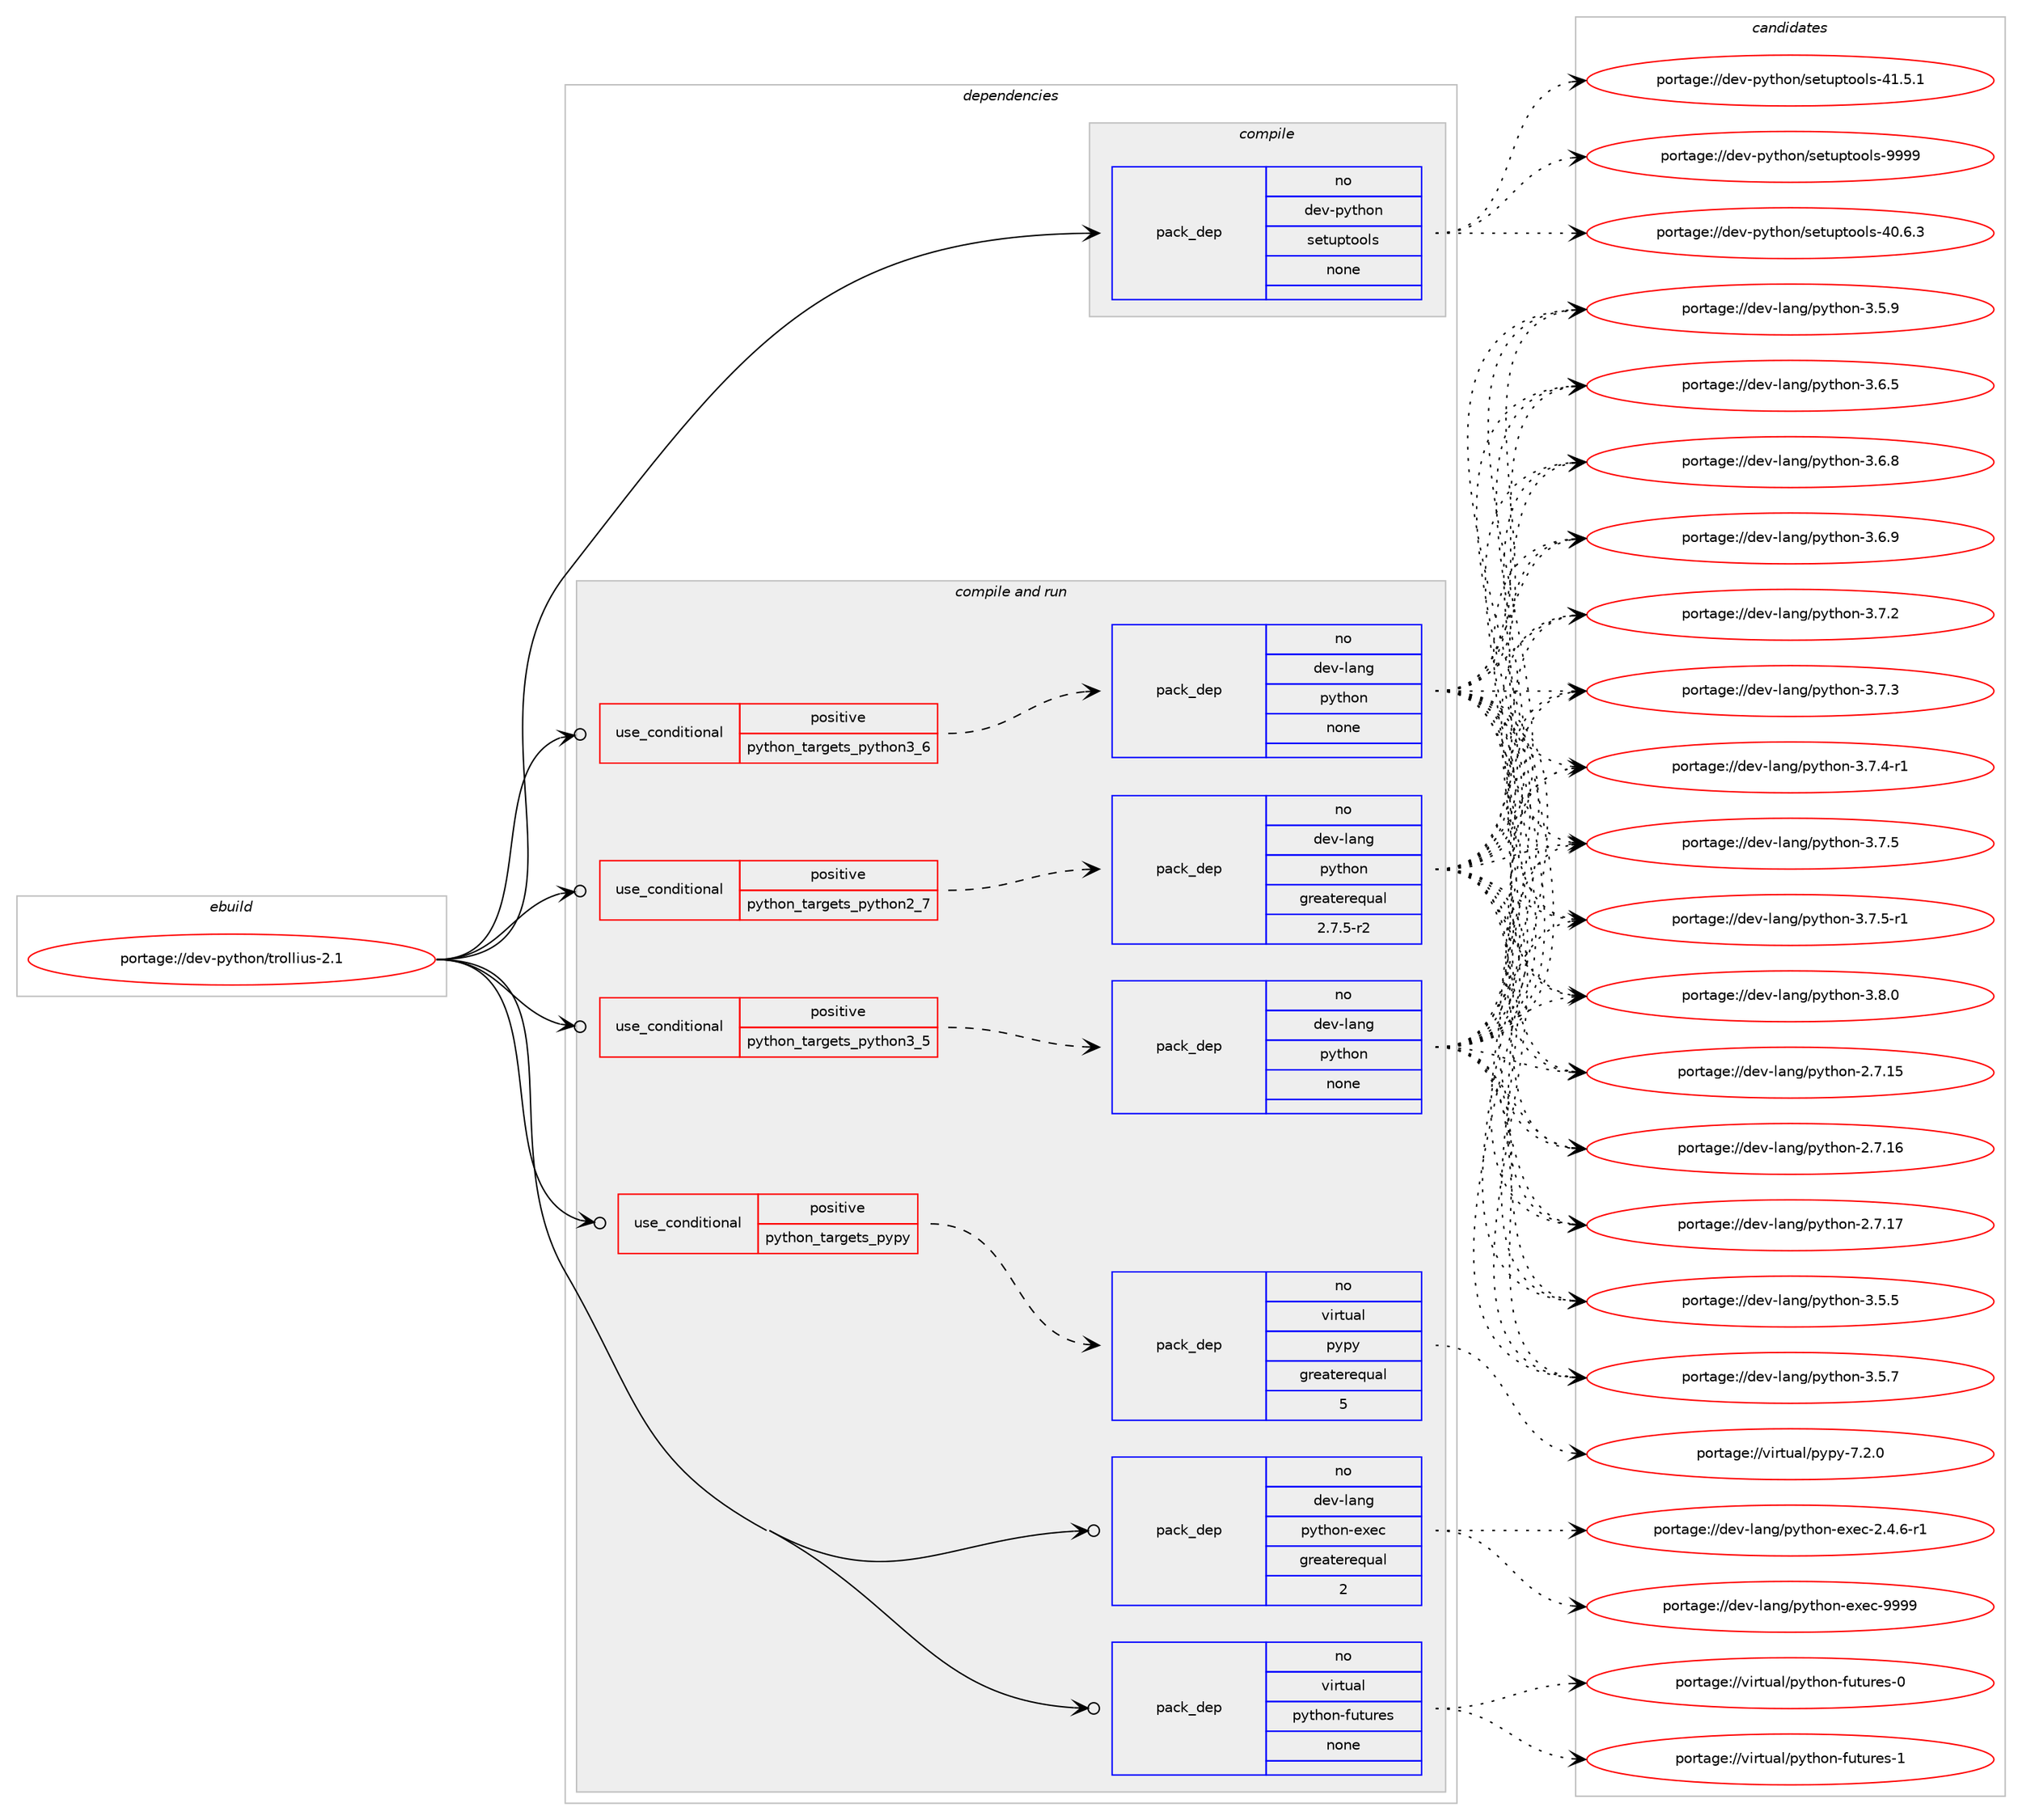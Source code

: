 digraph prolog {

# *************
# Graph options
# *************

newrank=true;
concentrate=true;
compound=true;
graph [rankdir=LR,fontname=Helvetica,fontsize=10,ranksep=1.5];#, ranksep=2.5, nodesep=0.2];
edge  [arrowhead=vee];
node  [fontname=Helvetica,fontsize=10];

# **********
# The ebuild
# **********

subgraph cluster_leftcol {
color=gray;
rank=same;
label=<<i>ebuild</i>>;
id [label="portage://dev-python/trollius-2.1", color=red, width=4, href="../dev-python/trollius-2.1.svg"];
}

# ****************
# The dependencies
# ****************

subgraph cluster_midcol {
color=gray;
label=<<i>dependencies</i>>;
subgraph cluster_compile {
fillcolor="#eeeeee";
style=filled;
label=<<i>compile</i>>;
subgraph pack133013 {
dependency176390 [label=<<TABLE BORDER="0" CELLBORDER="1" CELLSPACING="0" CELLPADDING="4" WIDTH="220"><TR><TD ROWSPAN="6" CELLPADDING="30">pack_dep</TD></TR><TR><TD WIDTH="110">no</TD></TR><TR><TD>dev-python</TD></TR><TR><TD>setuptools</TD></TR><TR><TD>none</TD></TR><TR><TD></TD></TR></TABLE>>, shape=none, color=blue];
}
id:e -> dependency176390:w [weight=20,style="solid",arrowhead="vee"];
}
subgraph cluster_compileandrun {
fillcolor="#eeeeee";
style=filled;
label=<<i>compile and run</i>>;
subgraph cond39973 {
dependency176391 [label=<<TABLE BORDER="0" CELLBORDER="1" CELLSPACING="0" CELLPADDING="4"><TR><TD ROWSPAN="3" CELLPADDING="10">use_conditional</TD></TR><TR><TD>positive</TD></TR><TR><TD>python_targets_pypy</TD></TR></TABLE>>, shape=none, color=red];
subgraph pack133014 {
dependency176392 [label=<<TABLE BORDER="0" CELLBORDER="1" CELLSPACING="0" CELLPADDING="4" WIDTH="220"><TR><TD ROWSPAN="6" CELLPADDING="30">pack_dep</TD></TR><TR><TD WIDTH="110">no</TD></TR><TR><TD>virtual</TD></TR><TR><TD>pypy</TD></TR><TR><TD>greaterequal</TD></TR><TR><TD>5</TD></TR></TABLE>>, shape=none, color=blue];
}
dependency176391:e -> dependency176392:w [weight=20,style="dashed",arrowhead="vee"];
}
id:e -> dependency176391:w [weight=20,style="solid",arrowhead="odotvee"];
subgraph cond39974 {
dependency176393 [label=<<TABLE BORDER="0" CELLBORDER="1" CELLSPACING="0" CELLPADDING="4"><TR><TD ROWSPAN="3" CELLPADDING="10">use_conditional</TD></TR><TR><TD>positive</TD></TR><TR><TD>python_targets_python2_7</TD></TR></TABLE>>, shape=none, color=red];
subgraph pack133015 {
dependency176394 [label=<<TABLE BORDER="0" CELLBORDER="1" CELLSPACING="0" CELLPADDING="4" WIDTH="220"><TR><TD ROWSPAN="6" CELLPADDING="30">pack_dep</TD></TR><TR><TD WIDTH="110">no</TD></TR><TR><TD>dev-lang</TD></TR><TR><TD>python</TD></TR><TR><TD>greaterequal</TD></TR><TR><TD>2.7.5-r2</TD></TR></TABLE>>, shape=none, color=blue];
}
dependency176393:e -> dependency176394:w [weight=20,style="dashed",arrowhead="vee"];
}
id:e -> dependency176393:w [weight=20,style="solid",arrowhead="odotvee"];
subgraph cond39975 {
dependency176395 [label=<<TABLE BORDER="0" CELLBORDER="1" CELLSPACING="0" CELLPADDING="4"><TR><TD ROWSPAN="3" CELLPADDING="10">use_conditional</TD></TR><TR><TD>positive</TD></TR><TR><TD>python_targets_python3_5</TD></TR></TABLE>>, shape=none, color=red];
subgraph pack133016 {
dependency176396 [label=<<TABLE BORDER="0" CELLBORDER="1" CELLSPACING="0" CELLPADDING="4" WIDTH="220"><TR><TD ROWSPAN="6" CELLPADDING="30">pack_dep</TD></TR><TR><TD WIDTH="110">no</TD></TR><TR><TD>dev-lang</TD></TR><TR><TD>python</TD></TR><TR><TD>none</TD></TR><TR><TD></TD></TR></TABLE>>, shape=none, color=blue];
}
dependency176395:e -> dependency176396:w [weight=20,style="dashed",arrowhead="vee"];
}
id:e -> dependency176395:w [weight=20,style="solid",arrowhead="odotvee"];
subgraph cond39976 {
dependency176397 [label=<<TABLE BORDER="0" CELLBORDER="1" CELLSPACING="0" CELLPADDING="4"><TR><TD ROWSPAN="3" CELLPADDING="10">use_conditional</TD></TR><TR><TD>positive</TD></TR><TR><TD>python_targets_python3_6</TD></TR></TABLE>>, shape=none, color=red];
subgraph pack133017 {
dependency176398 [label=<<TABLE BORDER="0" CELLBORDER="1" CELLSPACING="0" CELLPADDING="4" WIDTH="220"><TR><TD ROWSPAN="6" CELLPADDING="30">pack_dep</TD></TR><TR><TD WIDTH="110">no</TD></TR><TR><TD>dev-lang</TD></TR><TR><TD>python</TD></TR><TR><TD>none</TD></TR><TR><TD></TD></TR></TABLE>>, shape=none, color=blue];
}
dependency176397:e -> dependency176398:w [weight=20,style="dashed",arrowhead="vee"];
}
id:e -> dependency176397:w [weight=20,style="solid",arrowhead="odotvee"];
subgraph pack133018 {
dependency176399 [label=<<TABLE BORDER="0" CELLBORDER="1" CELLSPACING="0" CELLPADDING="4" WIDTH="220"><TR><TD ROWSPAN="6" CELLPADDING="30">pack_dep</TD></TR><TR><TD WIDTH="110">no</TD></TR><TR><TD>dev-lang</TD></TR><TR><TD>python-exec</TD></TR><TR><TD>greaterequal</TD></TR><TR><TD>2</TD></TR></TABLE>>, shape=none, color=blue];
}
id:e -> dependency176399:w [weight=20,style="solid",arrowhead="odotvee"];
subgraph pack133019 {
dependency176400 [label=<<TABLE BORDER="0" CELLBORDER="1" CELLSPACING="0" CELLPADDING="4" WIDTH="220"><TR><TD ROWSPAN="6" CELLPADDING="30">pack_dep</TD></TR><TR><TD WIDTH="110">no</TD></TR><TR><TD>virtual</TD></TR><TR><TD>python-futures</TD></TR><TR><TD>none</TD></TR><TR><TD></TD></TR></TABLE>>, shape=none, color=blue];
}
id:e -> dependency176400:w [weight=20,style="solid",arrowhead="odotvee"];
}
subgraph cluster_run {
fillcolor="#eeeeee";
style=filled;
label=<<i>run</i>>;
}
}

# **************
# The candidates
# **************

subgraph cluster_choices {
rank=same;
color=gray;
label=<<i>candidates</i>>;

subgraph choice133013 {
color=black;
nodesep=1;
choiceportage100101118451121211161041111104711510111611711211611111110811545524846544651 [label="portage://dev-python/setuptools-40.6.3", color=red, width=4,href="../dev-python/setuptools-40.6.3.svg"];
choiceportage100101118451121211161041111104711510111611711211611111110811545524946534649 [label="portage://dev-python/setuptools-41.5.1", color=red, width=4,href="../dev-python/setuptools-41.5.1.svg"];
choiceportage10010111845112121116104111110471151011161171121161111111081154557575757 [label="portage://dev-python/setuptools-9999", color=red, width=4,href="../dev-python/setuptools-9999.svg"];
dependency176390:e -> choiceportage100101118451121211161041111104711510111611711211611111110811545524846544651:w [style=dotted,weight="100"];
dependency176390:e -> choiceportage100101118451121211161041111104711510111611711211611111110811545524946534649:w [style=dotted,weight="100"];
dependency176390:e -> choiceportage10010111845112121116104111110471151011161171121161111111081154557575757:w [style=dotted,weight="100"];
}
subgraph choice133014 {
color=black;
nodesep=1;
choiceportage1181051141161179710847112121112121455546504648 [label="portage://virtual/pypy-7.2.0", color=red, width=4,href="../virtual/pypy-7.2.0.svg"];
dependency176392:e -> choiceportage1181051141161179710847112121112121455546504648:w [style=dotted,weight="100"];
}
subgraph choice133015 {
color=black;
nodesep=1;
choiceportage10010111845108971101034711212111610411111045504655464953 [label="portage://dev-lang/python-2.7.15", color=red, width=4,href="../dev-lang/python-2.7.15.svg"];
choiceportage10010111845108971101034711212111610411111045504655464954 [label="portage://dev-lang/python-2.7.16", color=red, width=4,href="../dev-lang/python-2.7.16.svg"];
choiceportage10010111845108971101034711212111610411111045504655464955 [label="portage://dev-lang/python-2.7.17", color=red, width=4,href="../dev-lang/python-2.7.17.svg"];
choiceportage100101118451089711010347112121116104111110455146534653 [label="portage://dev-lang/python-3.5.5", color=red, width=4,href="../dev-lang/python-3.5.5.svg"];
choiceportage100101118451089711010347112121116104111110455146534655 [label="portage://dev-lang/python-3.5.7", color=red, width=4,href="../dev-lang/python-3.5.7.svg"];
choiceportage100101118451089711010347112121116104111110455146534657 [label="portage://dev-lang/python-3.5.9", color=red, width=4,href="../dev-lang/python-3.5.9.svg"];
choiceportage100101118451089711010347112121116104111110455146544653 [label="portage://dev-lang/python-3.6.5", color=red, width=4,href="../dev-lang/python-3.6.5.svg"];
choiceportage100101118451089711010347112121116104111110455146544656 [label="portage://dev-lang/python-3.6.8", color=red, width=4,href="../dev-lang/python-3.6.8.svg"];
choiceportage100101118451089711010347112121116104111110455146544657 [label="portage://dev-lang/python-3.6.9", color=red, width=4,href="../dev-lang/python-3.6.9.svg"];
choiceportage100101118451089711010347112121116104111110455146554650 [label="portage://dev-lang/python-3.7.2", color=red, width=4,href="../dev-lang/python-3.7.2.svg"];
choiceportage100101118451089711010347112121116104111110455146554651 [label="portage://dev-lang/python-3.7.3", color=red, width=4,href="../dev-lang/python-3.7.3.svg"];
choiceportage1001011184510897110103471121211161041111104551465546524511449 [label="portage://dev-lang/python-3.7.4-r1", color=red, width=4,href="../dev-lang/python-3.7.4-r1.svg"];
choiceportage100101118451089711010347112121116104111110455146554653 [label="portage://dev-lang/python-3.7.5", color=red, width=4,href="../dev-lang/python-3.7.5.svg"];
choiceportage1001011184510897110103471121211161041111104551465546534511449 [label="portage://dev-lang/python-3.7.5-r1", color=red, width=4,href="../dev-lang/python-3.7.5-r1.svg"];
choiceportage100101118451089711010347112121116104111110455146564648 [label="portage://dev-lang/python-3.8.0", color=red, width=4,href="../dev-lang/python-3.8.0.svg"];
dependency176394:e -> choiceportage10010111845108971101034711212111610411111045504655464953:w [style=dotted,weight="100"];
dependency176394:e -> choiceportage10010111845108971101034711212111610411111045504655464954:w [style=dotted,weight="100"];
dependency176394:e -> choiceportage10010111845108971101034711212111610411111045504655464955:w [style=dotted,weight="100"];
dependency176394:e -> choiceportage100101118451089711010347112121116104111110455146534653:w [style=dotted,weight="100"];
dependency176394:e -> choiceportage100101118451089711010347112121116104111110455146534655:w [style=dotted,weight="100"];
dependency176394:e -> choiceportage100101118451089711010347112121116104111110455146534657:w [style=dotted,weight="100"];
dependency176394:e -> choiceportage100101118451089711010347112121116104111110455146544653:w [style=dotted,weight="100"];
dependency176394:e -> choiceportage100101118451089711010347112121116104111110455146544656:w [style=dotted,weight="100"];
dependency176394:e -> choiceportage100101118451089711010347112121116104111110455146544657:w [style=dotted,weight="100"];
dependency176394:e -> choiceportage100101118451089711010347112121116104111110455146554650:w [style=dotted,weight="100"];
dependency176394:e -> choiceportage100101118451089711010347112121116104111110455146554651:w [style=dotted,weight="100"];
dependency176394:e -> choiceportage1001011184510897110103471121211161041111104551465546524511449:w [style=dotted,weight="100"];
dependency176394:e -> choiceportage100101118451089711010347112121116104111110455146554653:w [style=dotted,weight="100"];
dependency176394:e -> choiceportage1001011184510897110103471121211161041111104551465546534511449:w [style=dotted,weight="100"];
dependency176394:e -> choiceportage100101118451089711010347112121116104111110455146564648:w [style=dotted,weight="100"];
}
subgraph choice133016 {
color=black;
nodesep=1;
choiceportage10010111845108971101034711212111610411111045504655464953 [label="portage://dev-lang/python-2.7.15", color=red, width=4,href="../dev-lang/python-2.7.15.svg"];
choiceportage10010111845108971101034711212111610411111045504655464954 [label="portage://dev-lang/python-2.7.16", color=red, width=4,href="../dev-lang/python-2.7.16.svg"];
choiceportage10010111845108971101034711212111610411111045504655464955 [label="portage://dev-lang/python-2.7.17", color=red, width=4,href="../dev-lang/python-2.7.17.svg"];
choiceportage100101118451089711010347112121116104111110455146534653 [label="portage://dev-lang/python-3.5.5", color=red, width=4,href="../dev-lang/python-3.5.5.svg"];
choiceportage100101118451089711010347112121116104111110455146534655 [label="portage://dev-lang/python-3.5.7", color=red, width=4,href="../dev-lang/python-3.5.7.svg"];
choiceportage100101118451089711010347112121116104111110455146534657 [label="portage://dev-lang/python-3.5.9", color=red, width=4,href="../dev-lang/python-3.5.9.svg"];
choiceportage100101118451089711010347112121116104111110455146544653 [label="portage://dev-lang/python-3.6.5", color=red, width=4,href="../dev-lang/python-3.6.5.svg"];
choiceportage100101118451089711010347112121116104111110455146544656 [label="portage://dev-lang/python-3.6.8", color=red, width=4,href="../dev-lang/python-3.6.8.svg"];
choiceportage100101118451089711010347112121116104111110455146544657 [label="portage://dev-lang/python-3.6.9", color=red, width=4,href="../dev-lang/python-3.6.9.svg"];
choiceportage100101118451089711010347112121116104111110455146554650 [label="portage://dev-lang/python-3.7.2", color=red, width=4,href="../dev-lang/python-3.7.2.svg"];
choiceportage100101118451089711010347112121116104111110455146554651 [label="portage://dev-lang/python-3.7.3", color=red, width=4,href="../dev-lang/python-3.7.3.svg"];
choiceportage1001011184510897110103471121211161041111104551465546524511449 [label="portage://dev-lang/python-3.7.4-r1", color=red, width=4,href="../dev-lang/python-3.7.4-r1.svg"];
choiceportage100101118451089711010347112121116104111110455146554653 [label="portage://dev-lang/python-3.7.5", color=red, width=4,href="../dev-lang/python-3.7.5.svg"];
choiceportage1001011184510897110103471121211161041111104551465546534511449 [label="portage://dev-lang/python-3.7.5-r1", color=red, width=4,href="../dev-lang/python-3.7.5-r1.svg"];
choiceportage100101118451089711010347112121116104111110455146564648 [label="portage://dev-lang/python-3.8.0", color=red, width=4,href="../dev-lang/python-3.8.0.svg"];
dependency176396:e -> choiceportage10010111845108971101034711212111610411111045504655464953:w [style=dotted,weight="100"];
dependency176396:e -> choiceportage10010111845108971101034711212111610411111045504655464954:w [style=dotted,weight="100"];
dependency176396:e -> choiceportage10010111845108971101034711212111610411111045504655464955:w [style=dotted,weight="100"];
dependency176396:e -> choiceportage100101118451089711010347112121116104111110455146534653:w [style=dotted,weight="100"];
dependency176396:e -> choiceportage100101118451089711010347112121116104111110455146534655:w [style=dotted,weight="100"];
dependency176396:e -> choiceportage100101118451089711010347112121116104111110455146534657:w [style=dotted,weight="100"];
dependency176396:e -> choiceportage100101118451089711010347112121116104111110455146544653:w [style=dotted,weight="100"];
dependency176396:e -> choiceportage100101118451089711010347112121116104111110455146544656:w [style=dotted,weight="100"];
dependency176396:e -> choiceportage100101118451089711010347112121116104111110455146544657:w [style=dotted,weight="100"];
dependency176396:e -> choiceportage100101118451089711010347112121116104111110455146554650:w [style=dotted,weight="100"];
dependency176396:e -> choiceportage100101118451089711010347112121116104111110455146554651:w [style=dotted,weight="100"];
dependency176396:e -> choiceportage1001011184510897110103471121211161041111104551465546524511449:w [style=dotted,weight="100"];
dependency176396:e -> choiceportage100101118451089711010347112121116104111110455146554653:w [style=dotted,weight="100"];
dependency176396:e -> choiceportage1001011184510897110103471121211161041111104551465546534511449:w [style=dotted,weight="100"];
dependency176396:e -> choiceportage100101118451089711010347112121116104111110455146564648:w [style=dotted,weight="100"];
}
subgraph choice133017 {
color=black;
nodesep=1;
choiceportage10010111845108971101034711212111610411111045504655464953 [label="portage://dev-lang/python-2.7.15", color=red, width=4,href="../dev-lang/python-2.7.15.svg"];
choiceportage10010111845108971101034711212111610411111045504655464954 [label="portage://dev-lang/python-2.7.16", color=red, width=4,href="../dev-lang/python-2.7.16.svg"];
choiceportage10010111845108971101034711212111610411111045504655464955 [label="portage://dev-lang/python-2.7.17", color=red, width=4,href="../dev-lang/python-2.7.17.svg"];
choiceportage100101118451089711010347112121116104111110455146534653 [label="portage://dev-lang/python-3.5.5", color=red, width=4,href="../dev-lang/python-3.5.5.svg"];
choiceportage100101118451089711010347112121116104111110455146534655 [label="portage://dev-lang/python-3.5.7", color=red, width=4,href="../dev-lang/python-3.5.7.svg"];
choiceportage100101118451089711010347112121116104111110455146534657 [label="portage://dev-lang/python-3.5.9", color=red, width=4,href="../dev-lang/python-3.5.9.svg"];
choiceportage100101118451089711010347112121116104111110455146544653 [label="portage://dev-lang/python-3.6.5", color=red, width=4,href="../dev-lang/python-3.6.5.svg"];
choiceportage100101118451089711010347112121116104111110455146544656 [label="portage://dev-lang/python-3.6.8", color=red, width=4,href="../dev-lang/python-3.6.8.svg"];
choiceportage100101118451089711010347112121116104111110455146544657 [label="portage://dev-lang/python-3.6.9", color=red, width=4,href="../dev-lang/python-3.6.9.svg"];
choiceportage100101118451089711010347112121116104111110455146554650 [label="portage://dev-lang/python-3.7.2", color=red, width=4,href="../dev-lang/python-3.7.2.svg"];
choiceportage100101118451089711010347112121116104111110455146554651 [label="portage://dev-lang/python-3.7.3", color=red, width=4,href="../dev-lang/python-3.7.3.svg"];
choiceportage1001011184510897110103471121211161041111104551465546524511449 [label="portage://dev-lang/python-3.7.4-r1", color=red, width=4,href="../dev-lang/python-3.7.4-r1.svg"];
choiceportage100101118451089711010347112121116104111110455146554653 [label="portage://dev-lang/python-3.7.5", color=red, width=4,href="../dev-lang/python-3.7.5.svg"];
choiceportage1001011184510897110103471121211161041111104551465546534511449 [label="portage://dev-lang/python-3.7.5-r1", color=red, width=4,href="../dev-lang/python-3.7.5-r1.svg"];
choiceportage100101118451089711010347112121116104111110455146564648 [label="portage://dev-lang/python-3.8.0", color=red, width=4,href="../dev-lang/python-3.8.0.svg"];
dependency176398:e -> choiceportage10010111845108971101034711212111610411111045504655464953:w [style=dotted,weight="100"];
dependency176398:e -> choiceportage10010111845108971101034711212111610411111045504655464954:w [style=dotted,weight="100"];
dependency176398:e -> choiceportage10010111845108971101034711212111610411111045504655464955:w [style=dotted,weight="100"];
dependency176398:e -> choiceportage100101118451089711010347112121116104111110455146534653:w [style=dotted,weight="100"];
dependency176398:e -> choiceportage100101118451089711010347112121116104111110455146534655:w [style=dotted,weight="100"];
dependency176398:e -> choiceportage100101118451089711010347112121116104111110455146534657:w [style=dotted,weight="100"];
dependency176398:e -> choiceportage100101118451089711010347112121116104111110455146544653:w [style=dotted,weight="100"];
dependency176398:e -> choiceportage100101118451089711010347112121116104111110455146544656:w [style=dotted,weight="100"];
dependency176398:e -> choiceportage100101118451089711010347112121116104111110455146544657:w [style=dotted,weight="100"];
dependency176398:e -> choiceportage100101118451089711010347112121116104111110455146554650:w [style=dotted,weight="100"];
dependency176398:e -> choiceportage100101118451089711010347112121116104111110455146554651:w [style=dotted,weight="100"];
dependency176398:e -> choiceportage1001011184510897110103471121211161041111104551465546524511449:w [style=dotted,weight="100"];
dependency176398:e -> choiceportage100101118451089711010347112121116104111110455146554653:w [style=dotted,weight="100"];
dependency176398:e -> choiceportage1001011184510897110103471121211161041111104551465546534511449:w [style=dotted,weight="100"];
dependency176398:e -> choiceportage100101118451089711010347112121116104111110455146564648:w [style=dotted,weight="100"];
}
subgraph choice133018 {
color=black;
nodesep=1;
choiceportage10010111845108971101034711212111610411111045101120101994550465246544511449 [label="portage://dev-lang/python-exec-2.4.6-r1", color=red, width=4,href="../dev-lang/python-exec-2.4.6-r1.svg"];
choiceportage10010111845108971101034711212111610411111045101120101994557575757 [label="portage://dev-lang/python-exec-9999", color=red, width=4,href="../dev-lang/python-exec-9999.svg"];
dependency176399:e -> choiceportage10010111845108971101034711212111610411111045101120101994550465246544511449:w [style=dotted,weight="100"];
dependency176399:e -> choiceportage10010111845108971101034711212111610411111045101120101994557575757:w [style=dotted,weight="100"];
}
subgraph choice133019 {
color=black;
nodesep=1;
choiceportage1181051141161179710847112121116104111110451021171161171141011154548 [label="portage://virtual/python-futures-0", color=red, width=4,href="../virtual/python-futures-0.svg"];
choiceportage1181051141161179710847112121116104111110451021171161171141011154549 [label="portage://virtual/python-futures-1", color=red, width=4,href="../virtual/python-futures-1.svg"];
dependency176400:e -> choiceportage1181051141161179710847112121116104111110451021171161171141011154548:w [style=dotted,weight="100"];
dependency176400:e -> choiceportage1181051141161179710847112121116104111110451021171161171141011154549:w [style=dotted,weight="100"];
}
}

}
